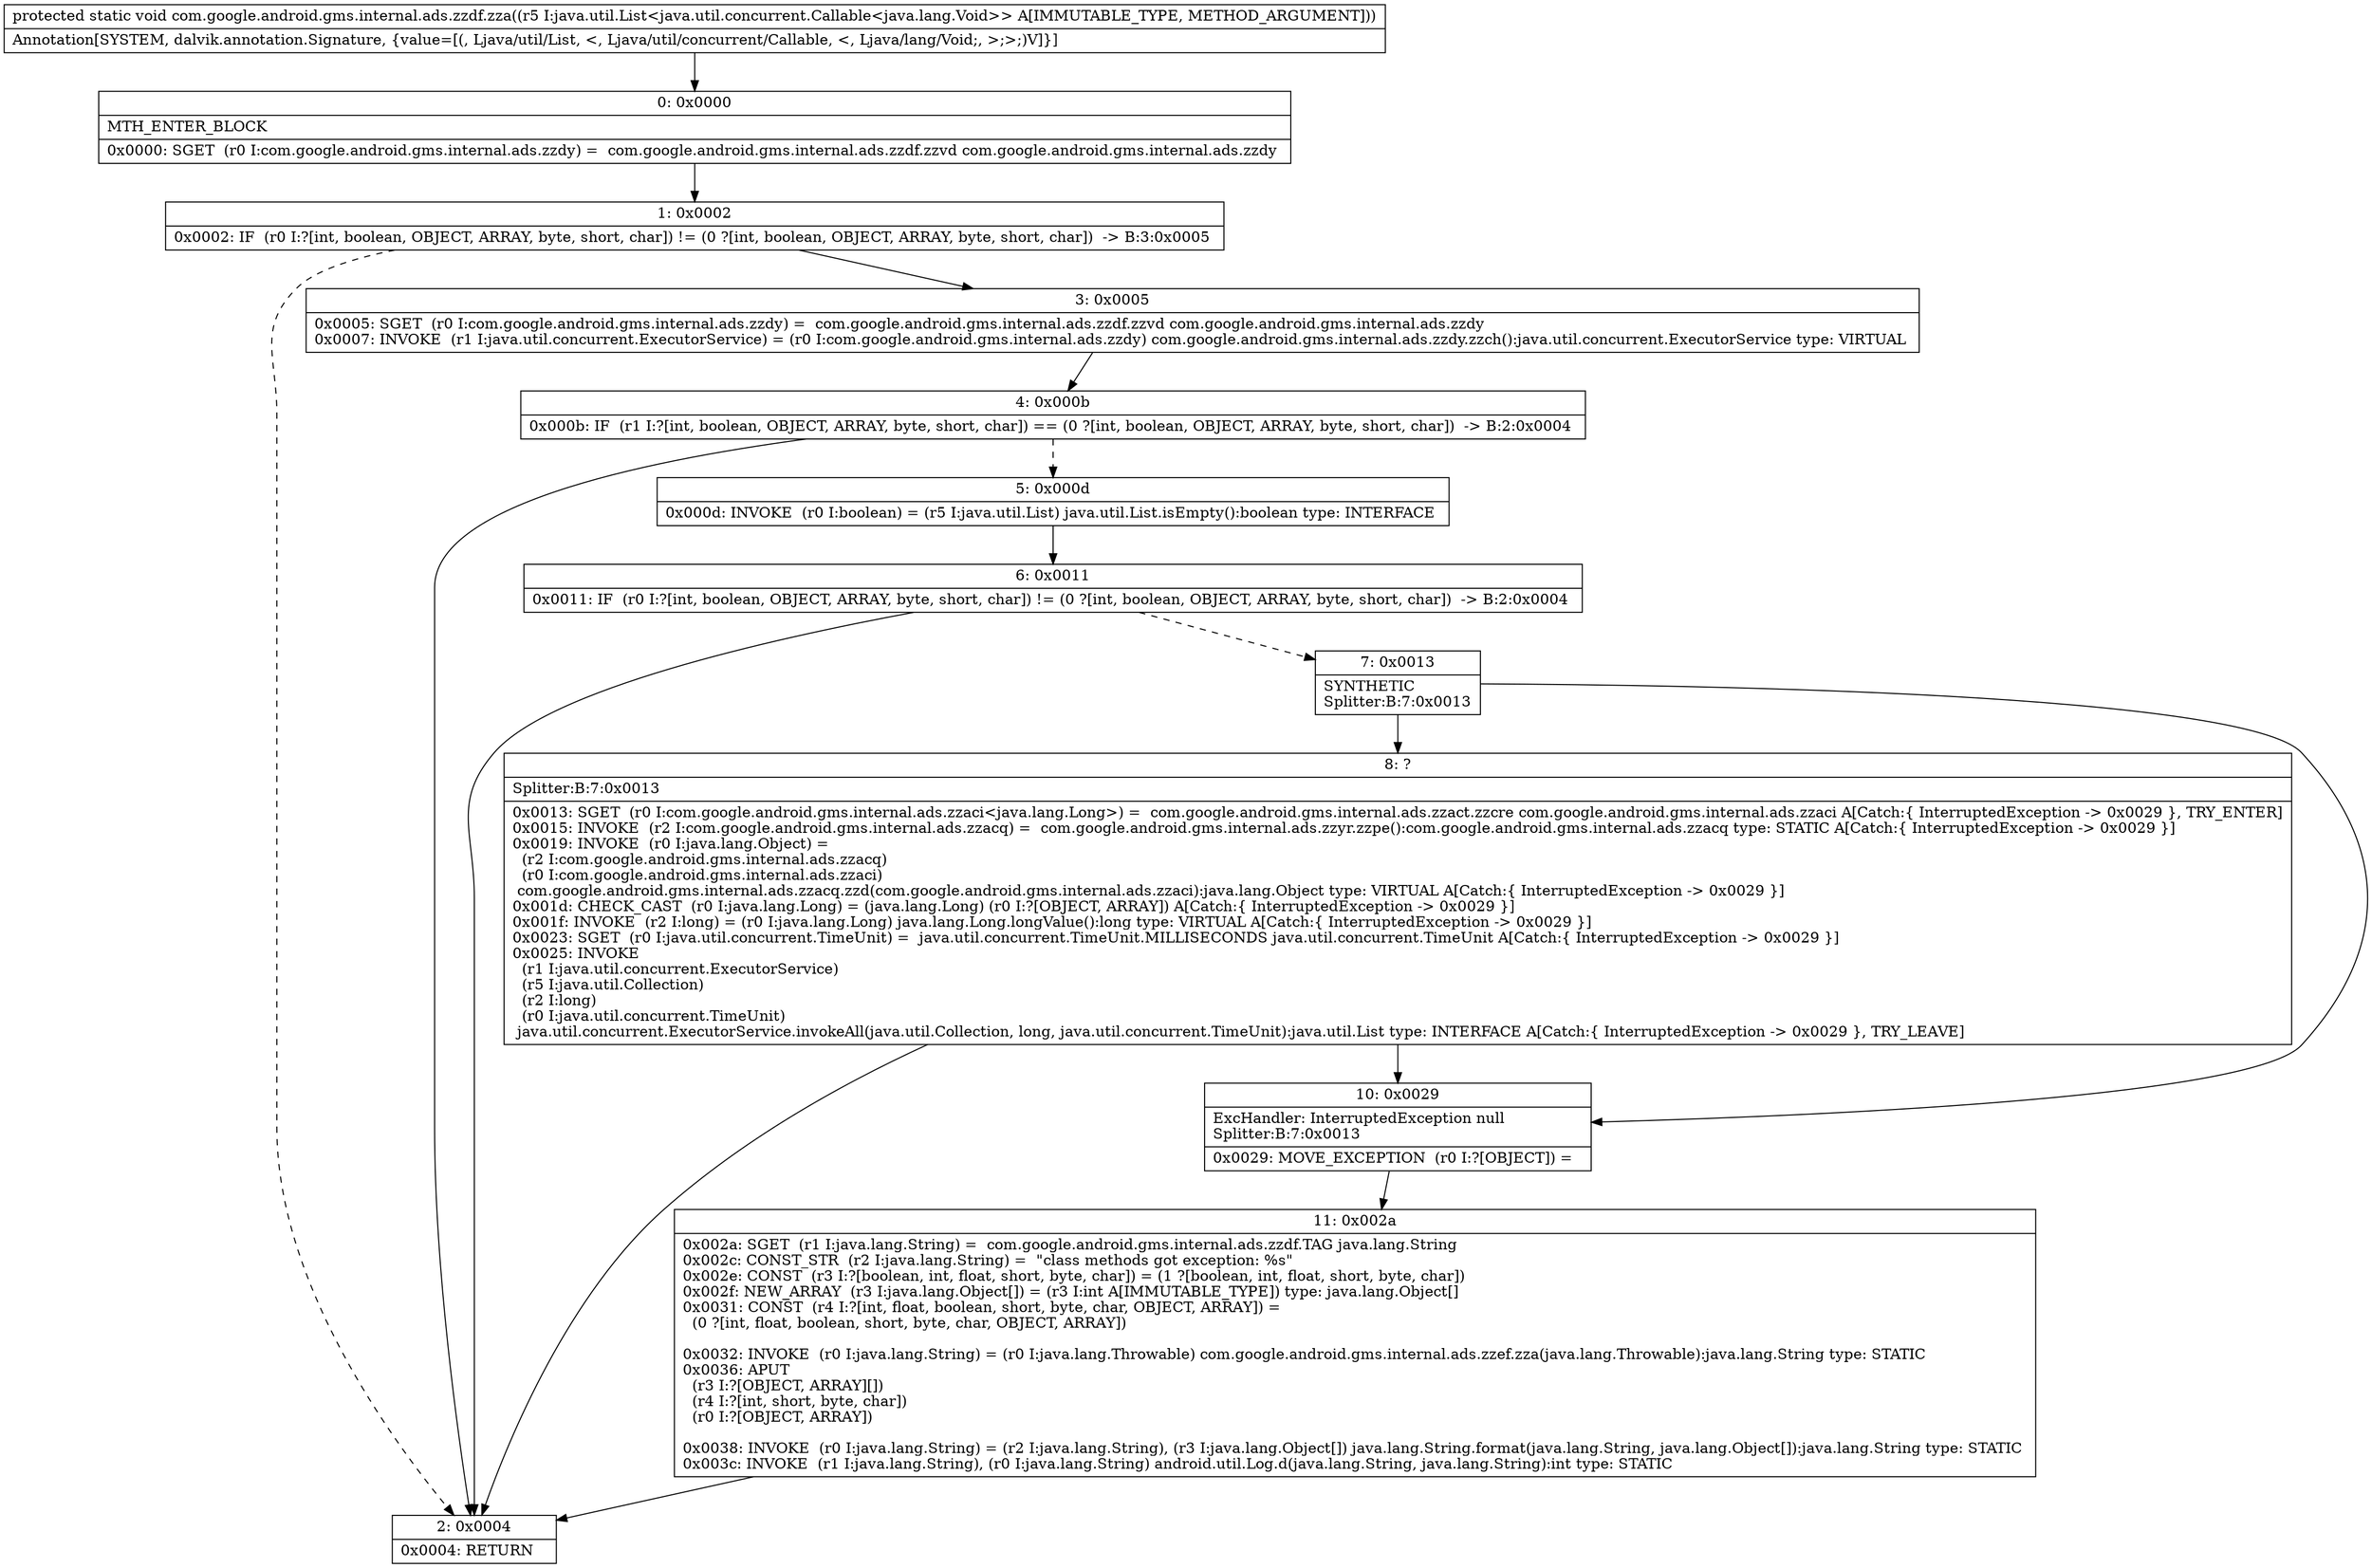 digraph "CFG forcom.google.android.gms.internal.ads.zzdf.zza(Ljava\/util\/List;)V" {
Node_0 [shape=record,label="{0\:\ 0x0000|MTH_ENTER_BLOCK\l|0x0000: SGET  (r0 I:com.google.android.gms.internal.ads.zzdy) =  com.google.android.gms.internal.ads.zzdf.zzvd com.google.android.gms.internal.ads.zzdy \l}"];
Node_1 [shape=record,label="{1\:\ 0x0002|0x0002: IF  (r0 I:?[int, boolean, OBJECT, ARRAY, byte, short, char]) != (0 ?[int, boolean, OBJECT, ARRAY, byte, short, char])  \-\> B:3:0x0005 \l}"];
Node_2 [shape=record,label="{2\:\ 0x0004|0x0004: RETURN   \l}"];
Node_3 [shape=record,label="{3\:\ 0x0005|0x0005: SGET  (r0 I:com.google.android.gms.internal.ads.zzdy) =  com.google.android.gms.internal.ads.zzdf.zzvd com.google.android.gms.internal.ads.zzdy \l0x0007: INVOKE  (r1 I:java.util.concurrent.ExecutorService) = (r0 I:com.google.android.gms.internal.ads.zzdy) com.google.android.gms.internal.ads.zzdy.zzch():java.util.concurrent.ExecutorService type: VIRTUAL \l}"];
Node_4 [shape=record,label="{4\:\ 0x000b|0x000b: IF  (r1 I:?[int, boolean, OBJECT, ARRAY, byte, short, char]) == (0 ?[int, boolean, OBJECT, ARRAY, byte, short, char])  \-\> B:2:0x0004 \l}"];
Node_5 [shape=record,label="{5\:\ 0x000d|0x000d: INVOKE  (r0 I:boolean) = (r5 I:java.util.List) java.util.List.isEmpty():boolean type: INTERFACE \l}"];
Node_6 [shape=record,label="{6\:\ 0x0011|0x0011: IF  (r0 I:?[int, boolean, OBJECT, ARRAY, byte, short, char]) != (0 ?[int, boolean, OBJECT, ARRAY, byte, short, char])  \-\> B:2:0x0004 \l}"];
Node_7 [shape=record,label="{7\:\ 0x0013|SYNTHETIC\lSplitter:B:7:0x0013\l}"];
Node_8 [shape=record,label="{8\:\ ?|Splitter:B:7:0x0013\l|0x0013: SGET  (r0 I:com.google.android.gms.internal.ads.zzaci\<java.lang.Long\>) =  com.google.android.gms.internal.ads.zzact.zzcre com.google.android.gms.internal.ads.zzaci A[Catch:\{ InterruptedException \-\> 0x0029 \}, TRY_ENTER]\l0x0015: INVOKE  (r2 I:com.google.android.gms.internal.ads.zzacq) =  com.google.android.gms.internal.ads.zzyr.zzpe():com.google.android.gms.internal.ads.zzacq type: STATIC A[Catch:\{ InterruptedException \-\> 0x0029 \}]\l0x0019: INVOKE  (r0 I:java.lang.Object) = \l  (r2 I:com.google.android.gms.internal.ads.zzacq)\l  (r0 I:com.google.android.gms.internal.ads.zzaci)\l com.google.android.gms.internal.ads.zzacq.zzd(com.google.android.gms.internal.ads.zzaci):java.lang.Object type: VIRTUAL A[Catch:\{ InterruptedException \-\> 0x0029 \}]\l0x001d: CHECK_CAST  (r0 I:java.lang.Long) = (java.lang.Long) (r0 I:?[OBJECT, ARRAY]) A[Catch:\{ InterruptedException \-\> 0x0029 \}]\l0x001f: INVOKE  (r2 I:long) = (r0 I:java.lang.Long) java.lang.Long.longValue():long type: VIRTUAL A[Catch:\{ InterruptedException \-\> 0x0029 \}]\l0x0023: SGET  (r0 I:java.util.concurrent.TimeUnit) =  java.util.concurrent.TimeUnit.MILLISECONDS java.util.concurrent.TimeUnit A[Catch:\{ InterruptedException \-\> 0x0029 \}]\l0x0025: INVOKE  \l  (r1 I:java.util.concurrent.ExecutorService)\l  (r5 I:java.util.Collection)\l  (r2 I:long)\l  (r0 I:java.util.concurrent.TimeUnit)\l java.util.concurrent.ExecutorService.invokeAll(java.util.Collection, long, java.util.concurrent.TimeUnit):java.util.List type: INTERFACE A[Catch:\{ InterruptedException \-\> 0x0029 \}, TRY_LEAVE]\l}"];
Node_10 [shape=record,label="{10\:\ 0x0029|ExcHandler: InterruptedException null\lSplitter:B:7:0x0013\l|0x0029: MOVE_EXCEPTION  (r0 I:?[OBJECT]) =  \l}"];
Node_11 [shape=record,label="{11\:\ 0x002a|0x002a: SGET  (r1 I:java.lang.String) =  com.google.android.gms.internal.ads.zzdf.TAG java.lang.String \l0x002c: CONST_STR  (r2 I:java.lang.String) =  \"class methods got exception: %s\" \l0x002e: CONST  (r3 I:?[boolean, int, float, short, byte, char]) = (1 ?[boolean, int, float, short, byte, char]) \l0x002f: NEW_ARRAY  (r3 I:java.lang.Object[]) = (r3 I:int A[IMMUTABLE_TYPE]) type: java.lang.Object[] \l0x0031: CONST  (r4 I:?[int, float, boolean, short, byte, char, OBJECT, ARRAY]) = \l  (0 ?[int, float, boolean, short, byte, char, OBJECT, ARRAY])\l \l0x0032: INVOKE  (r0 I:java.lang.String) = (r0 I:java.lang.Throwable) com.google.android.gms.internal.ads.zzef.zza(java.lang.Throwable):java.lang.String type: STATIC \l0x0036: APUT  \l  (r3 I:?[OBJECT, ARRAY][])\l  (r4 I:?[int, short, byte, char])\l  (r0 I:?[OBJECT, ARRAY])\l \l0x0038: INVOKE  (r0 I:java.lang.String) = (r2 I:java.lang.String), (r3 I:java.lang.Object[]) java.lang.String.format(java.lang.String, java.lang.Object[]):java.lang.String type: STATIC \l0x003c: INVOKE  (r1 I:java.lang.String), (r0 I:java.lang.String) android.util.Log.d(java.lang.String, java.lang.String):int type: STATIC \l}"];
MethodNode[shape=record,label="{protected static void com.google.android.gms.internal.ads.zzdf.zza((r5 I:java.util.List\<java.util.concurrent.Callable\<java.lang.Void\>\> A[IMMUTABLE_TYPE, METHOD_ARGUMENT]))  | Annotation[SYSTEM, dalvik.annotation.Signature, \{value=[(, Ljava\/util\/List, \<, Ljava\/util\/concurrent\/Callable, \<, Ljava\/lang\/Void;, \>;\>;)V]\}]\l}"];
MethodNode -> Node_0;
Node_0 -> Node_1;
Node_1 -> Node_2[style=dashed];
Node_1 -> Node_3;
Node_3 -> Node_4;
Node_4 -> Node_2;
Node_4 -> Node_5[style=dashed];
Node_5 -> Node_6;
Node_6 -> Node_2;
Node_6 -> Node_7[style=dashed];
Node_7 -> Node_8;
Node_7 -> Node_10;
Node_8 -> Node_10;
Node_8 -> Node_2;
Node_10 -> Node_11;
Node_11 -> Node_2;
}

